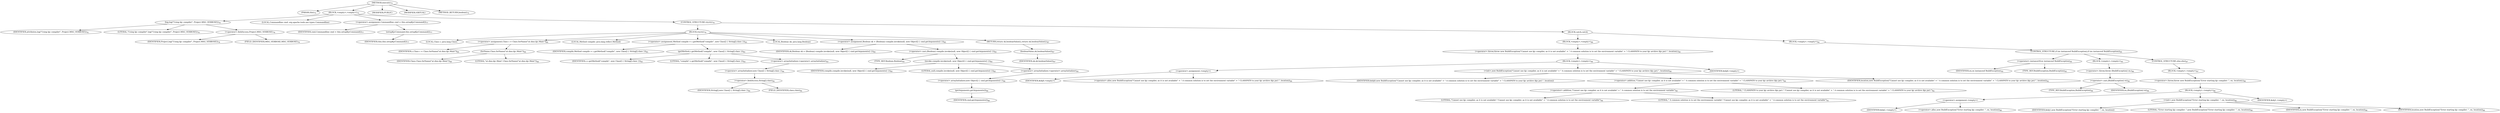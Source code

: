 digraph "execute" {  
"18" [label = <(METHOD,execute)<SUB>75</SUB>> ]
"4" [label = <(PARAM,this)<SUB>75</SUB>> ]
"19" [label = <(BLOCK,&lt;empty&gt;,&lt;empty&gt;)<SUB>75</SUB>> ]
"20" [label = <(log,log(&quot;Using kjc compiler&quot;, Project.MSG_VERBOSE))<SUB>76</SUB>> ]
"21" [label = <(IDENTIFIER,attributes,log(&quot;Using kjc compiler&quot;, Project.MSG_VERBOSE))<SUB>76</SUB>> ]
"22" [label = <(LITERAL,&quot;Using kjc compiler&quot;,log(&quot;Using kjc compiler&quot;, Project.MSG_VERBOSE))<SUB>76</SUB>> ]
"23" [label = <(&lt;operator&gt;.fieldAccess,Project.MSG_VERBOSE)<SUB>76</SUB>> ]
"24" [label = <(IDENTIFIER,Project,log(&quot;Using kjc compiler&quot;, Project.MSG_VERBOSE))<SUB>76</SUB>> ]
"25" [label = <(FIELD_IDENTIFIER,MSG_VERBOSE,MSG_VERBOSE)<SUB>76</SUB>> ]
"26" [label = <(LOCAL,Commandline cmd: org.apache.tools.ant.types.Commandline)> ]
"27" [label = <(&lt;operator&gt;.assignment,Commandline cmd = this.setupKjcCommand())<SUB>77</SUB>> ]
"28" [label = <(IDENTIFIER,cmd,Commandline cmd = this.setupKjcCommand())<SUB>77</SUB>> ]
"29" [label = <(setupKjcCommand,this.setupKjcCommand())<SUB>77</SUB>> ]
"3" [label = <(IDENTIFIER,this,this.setupKjcCommand())<SUB>77</SUB>> ]
"30" [label = <(CONTROL_STRUCTURE,try,try)<SUB>79</SUB>> ]
"31" [label = <(BLOCK,try,try)<SUB>79</SUB>> ]
"32" [label = <(LOCAL,Class c: java.lang.Class)> ]
"33" [label = <(&lt;operator&gt;.assignment,Class c = Class.forName(&quot;at.dms.kjc.Main&quot;))<SUB>80</SUB>> ]
"34" [label = <(IDENTIFIER,c,Class c = Class.forName(&quot;at.dms.kjc.Main&quot;))<SUB>80</SUB>> ]
"35" [label = <(forName,Class.forName(&quot;at.dms.kjc.Main&quot;))<SUB>80</SUB>> ]
"36" [label = <(IDENTIFIER,Class,Class.forName(&quot;at.dms.kjc.Main&quot;))<SUB>80</SUB>> ]
"37" [label = <(LITERAL,&quot;at.dms.kjc.Main&quot;,Class.forName(&quot;at.dms.kjc.Main&quot;))<SUB>80</SUB>> ]
"38" [label = <(LOCAL,Method compile: java.lang.reflect.Method)> ]
"39" [label = <(&lt;operator&gt;.assignment,Method compile = c.getMethod(&quot;compile&quot;, new Class[] { String[].class }))<SUB>83</SUB>> ]
"40" [label = <(IDENTIFIER,compile,Method compile = c.getMethod(&quot;compile&quot;, new Class[] { String[].class }))<SUB>83</SUB>> ]
"41" [label = <(getMethod,c.getMethod(&quot;compile&quot;, new Class[] { String[].class }))<SUB>83</SUB>> ]
"42" [label = <(IDENTIFIER,c,c.getMethod(&quot;compile&quot;, new Class[] { String[].class }))<SUB>83</SUB>> ]
"43" [label = <(LITERAL,&quot;compile&quot;,c.getMethod(&quot;compile&quot;, new Class[] { String[].class }))<SUB>83</SUB>> ]
"44" [label = <(&lt;operator&gt;.arrayInitializer,&lt;operator&gt;.arrayInitializer)<SUB>83</SUB>> ]
"45" [label = <(&lt;operator&gt;.arrayInitializer,new Class[] { String[].class })<SUB>84</SUB>> ]
"46" [label = <(&lt;operator&gt;.fieldAccess,String[].class)<SUB>84</SUB>> ]
"47" [label = <(IDENTIFIER,String[],new Class[] { String[].class })<SUB>84</SUB>> ]
"48" [label = <(FIELD_IDENTIFIER,class,class)<SUB>84</SUB>> ]
"49" [label = <(LOCAL,Boolean ok: java.lang.Boolean)> ]
"50" [label = <(&lt;operator&gt;.assignment,Boolean ok = (Boolean) compile.invoke(null, new Object[] { cmd.getArguments() }))<SUB>85</SUB>> ]
"51" [label = <(IDENTIFIER,ok,Boolean ok = (Boolean) compile.invoke(null, new Object[] { cmd.getArguments() }))<SUB>85</SUB>> ]
"52" [label = <(&lt;operator&gt;.cast,(Boolean) compile.invoke(null, new Object[] { cmd.getArguments() }))<SUB>85</SUB>> ]
"53" [label = <(TYPE_REF,Boolean,Boolean)<SUB>85</SUB>> ]
"54" [label = <(invoke,compile.invoke(null, new Object[] { cmd.getArguments() }))<SUB>85</SUB>> ]
"55" [label = <(IDENTIFIER,compile,compile.invoke(null, new Object[] { cmd.getArguments() }))<SUB>85</SUB>> ]
"56" [label = <(LITERAL,null,compile.invoke(null, new Object[] { cmd.getArguments() }))<SUB>85</SUB>> ]
"57" [label = <(&lt;operator&gt;.arrayInitializer,&lt;operator&gt;.arrayInitializer)<SUB>85</SUB>> ]
"58" [label = <(&lt;operator&gt;.arrayInitializer,new Object[] { cmd.getArguments() })<SUB>86</SUB>> ]
"59" [label = <(getArguments,getArguments())<SUB>86</SUB>> ]
"60" [label = <(IDENTIFIER,cmd,getArguments())<SUB>86</SUB>> ]
"61" [label = <(RETURN,return ok.booleanValue();,return ok.booleanValue();)<SUB>87</SUB>> ]
"62" [label = <(booleanValue,ok.booleanValue())<SUB>87</SUB>> ]
"63" [label = <(IDENTIFIER,ok,ok.booleanValue())<SUB>87</SUB>> ]
"64" [label = <(BLOCK,catch,catch)> ]
"65" [label = <(BLOCK,&lt;empty&gt;,&lt;empty&gt;)<SUB>89</SUB>> ]
"66" [label = <(&lt;operator&gt;.throw,throw new BuildException(&quot;Cannot use kjc compiler, as it is not available&quot; + &quot; A common solution is to set the environment variable&quot; + &quot; CLASSPATH to your kjc archive (kjc.jar).&quot;, location);)<SUB>90</SUB>> ]
"67" [label = <(BLOCK,&lt;empty&gt;,&lt;empty&gt;)<SUB>90</SUB>> ]
"68" [label = <(&lt;operator&gt;.assignment,&lt;empty&gt;)> ]
"69" [label = <(IDENTIFIER,$obj0,&lt;empty&gt;)> ]
"70" [label = <(&lt;operator&gt;.alloc,new BuildException(&quot;Cannot use kjc compiler, as it is not available&quot; + &quot; A common solution is to set the environment variable&quot; + &quot; CLASSPATH to your kjc archive (kjc.jar).&quot;, location))<SUB>90</SUB>> ]
"71" [label = <(&lt;init&gt;,new BuildException(&quot;Cannot use kjc compiler, as it is not available&quot; + &quot; A common solution is to set the environment variable&quot; + &quot; CLASSPATH to your kjc archive (kjc.jar).&quot;, location))<SUB>90</SUB>> ]
"72" [label = <(IDENTIFIER,$obj0,new BuildException(&quot;Cannot use kjc compiler, as it is not available&quot; + &quot; A common solution is to set the environment variable&quot; + &quot; CLASSPATH to your kjc archive (kjc.jar).&quot;, location))> ]
"73" [label = <(&lt;operator&gt;.addition,&quot;Cannot use kjc compiler, as it is not available&quot; + &quot; A common solution is to set the environment variable&quot; + &quot; CLASSPATH to your kjc archive (kjc.jar).&quot;)<SUB>90</SUB>> ]
"74" [label = <(&lt;operator&gt;.addition,&quot;Cannot use kjc compiler, as it is not available&quot; + &quot; A common solution is to set the environment variable&quot;)<SUB>90</SUB>> ]
"75" [label = <(LITERAL,&quot;Cannot use kjc compiler, as it is not available&quot;,&quot;Cannot use kjc compiler, as it is not available&quot; + &quot; A common solution is to set the environment variable&quot;)<SUB>90</SUB>> ]
"76" [label = <(LITERAL,&quot; A common solution is to set the environment variable&quot;,&quot;Cannot use kjc compiler, as it is not available&quot; + &quot; A common solution is to set the environment variable&quot;)<SUB>91</SUB>> ]
"77" [label = <(LITERAL,&quot; CLASSPATH to your kjc archive (kjc.jar).&quot;,&quot;Cannot use kjc compiler, as it is not available&quot; + &quot; A common solution is to set the environment variable&quot; + &quot; CLASSPATH to your kjc archive (kjc.jar).&quot;)<SUB>92</SUB>> ]
"78" [label = <(IDENTIFIER,location,new BuildException(&quot;Cannot use kjc compiler, as it is not available&quot; + &quot; A common solution is to set the environment variable&quot; + &quot; CLASSPATH to your kjc archive (kjc.jar).&quot;, location))<SUB>92</SUB>> ]
"79" [label = <(IDENTIFIER,$obj0,&lt;empty&gt;)> ]
"80" [label = <(BLOCK,&lt;empty&gt;,&lt;empty&gt;)<SUB>94</SUB>> ]
"81" [label = <(CONTROL_STRUCTURE,if (ex instanceof BuildException),if (ex instanceof BuildException))<SUB>95</SUB>> ]
"82" [label = <(&lt;operator&gt;.instanceOf,ex instanceof BuildException)<SUB>95</SUB>> ]
"83" [label = <(IDENTIFIER,ex,ex instanceof BuildException)<SUB>95</SUB>> ]
"84" [label = <(TYPE_REF,BuildException,BuildException)<SUB>95</SUB>> ]
"85" [label = <(BLOCK,&lt;empty&gt;,&lt;empty&gt;)<SUB>95</SUB>> ]
"86" [label = <(&lt;operator&gt;.throw,throw (BuildException) ex;)<SUB>96</SUB>> ]
"87" [label = <(&lt;operator&gt;.cast,(BuildException) ex)<SUB>96</SUB>> ]
"88" [label = <(TYPE_REF,BuildException,BuildException)<SUB>96</SUB>> ]
"89" [label = <(IDENTIFIER,ex,(BuildException) ex)<SUB>96</SUB>> ]
"90" [label = <(CONTROL_STRUCTURE,else,else)<SUB>97</SUB>> ]
"91" [label = <(BLOCK,&lt;empty&gt;,&lt;empty&gt;)<SUB>97</SUB>> ]
"92" [label = <(&lt;operator&gt;.throw,throw new BuildException(&quot;Error starting kjc compiler: &quot;, ex, location);)<SUB>98</SUB>> ]
"93" [label = <(BLOCK,&lt;empty&gt;,&lt;empty&gt;)<SUB>98</SUB>> ]
"94" [label = <(&lt;operator&gt;.assignment,&lt;empty&gt;)> ]
"95" [label = <(IDENTIFIER,$obj1,&lt;empty&gt;)> ]
"96" [label = <(&lt;operator&gt;.alloc,new BuildException(&quot;Error starting kjc compiler: &quot;, ex, location))<SUB>98</SUB>> ]
"97" [label = <(&lt;init&gt;,new BuildException(&quot;Error starting kjc compiler: &quot;, ex, location))<SUB>98</SUB>> ]
"98" [label = <(IDENTIFIER,$obj1,new BuildException(&quot;Error starting kjc compiler: &quot;, ex, location))> ]
"99" [label = <(LITERAL,&quot;Error starting kjc compiler: &quot;,new BuildException(&quot;Error starting kjc compiler: &quot;, ex, location))<SUB>98</SUB>> ]
"100" [label = <(IDENTIFIER,ex,new BuildException(&quot;Error starting kjc compiler: &quot;, ex, location))<SUB>98</SUB>> ]
"101" [label = <(IDENTIFIER,location,new BuildException(&quot;Error starting kjc compiler: &quot;, ex, location))<SUB>98</SUB>> ]
"102" [label = <(IDENTIFIER,$obj1,&lt;empty&gt;)> ]
"103" [label = <(MODIFIER,PUBLIC)> ]
"104" [label = <(MODIFIER,VIRTUAL)> ]
"105" [label = <(METHOD_RETURN,boolean)<SUB>75</SUB>> ]
  "18" -> "4" 
  "18" -> "19" 
  "18" -> "103" 
  "18" -> "104" 
  "18" -> "105" 
  "19" -> "20" 
  "19" -> "26" 
  "19" -> "27" 
  "19" -> "30" 
  "20" -> "21" 
  "20" -> "22" 
  "20" -> "23" 
  "23" -> "24" 
  "23" -> "25" 
  "27" -> "28" 
  "27" -> "29" 
  "29" -> "3" 
  "30" -> "31" 
  "30" -> "64" 
  "31" -> "32" 
  "31" -> "33" 
  "31" -> "38" 
  "31" -> "39" 
  "31" -> "49" 
  "31" -> "50" 
  "31" -> "61" 
  "33" -> "34" 
  "33" -> "35" 
  "35" -> "36" 
  "35" -> "37" 
  "39" -> "40" 
  "39" -> "41" 
  "41" -> "42" 
  "41" -> "43" 
  "41" -> "44" 
  "44" -> "45" 
  "45" -> "46" 
  "46" -> "47" 
  "46" -> "48" 
  "50" -> "51" 
  "50" -> "52" 
  "52" -> "53" 
  "52" -> "54" 
  "54" -> "55" 
  "54" -> "56" 
  "54" -> "57" 
  "57" -> "58" 
  "58" -> "59" 
  "59" -> "60" 
  "61" -> "62" 
  "62" -> "63" 
  "64" -> "65" 
  "64" -> "80" 
  "65" -> "66" 
  "66" -> "67" 
  "67" -> "68" 
  "67" -> "71" 
  "67" -> "79" 
  "68" -> "69" 
  "68" -> "70" 
  "71" -> "72" 
  "71" -> "73" 
  "71" -> "78" 
  "73" -> "74" 
  "73" -> "77" 
  "74" -> "75" 
  "74" -> "76" 
  "80" -> "81" 
  "81" -> "82" 
  "81" -> "85" 
  "81" -> "90" 
  "82" -> "83" 
  "82" -> "84" 
  "85" -> "86" 
  "86" -> "87" 
  "87" -> "88" 
  "87" -> "89" 
  "90" -> "91" 
  "91" -> "92" 
  "92" -> "93" 
  "93" -> "94" 
  "93" -> "97" 
  "93" -> "102" 
  "94" -> "95" 
  "94" -> "96" 
  "97" -> "98" 
  "97" -> "99" 
  "97" -> "100" 
  "97" -> "101" 
}

